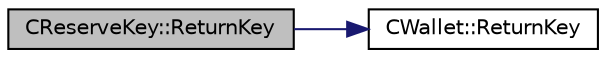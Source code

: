 digraph "CReserveKey::ReturnKey"
{
  edge [fontname="Helvetica",fontsize="10",labelfontname="Helvetica",labelfontsize="10"];
  node [fontname="Helvetica",fontsize="10",shape=record];
  rankdir="LR";
  Node1267 [label="CReserveKey::ReturnKey",height=0.2,width=0.4,color="black", fillcolor="grey75", style="filled", fontcolor="black"];
  Node1267 -> Node1268 [color="midnightblue",fontsize="10",style="solid",fontname="Helvetica"];
  Node1268 [label="CWallet::ReturnKey",height=0.2,width=0.4,color="black", fillcolor="white", style="filled",URL="$group___actions.html#ga4ee5566c2b4c8f4ed5cec628573b9275"];
}

